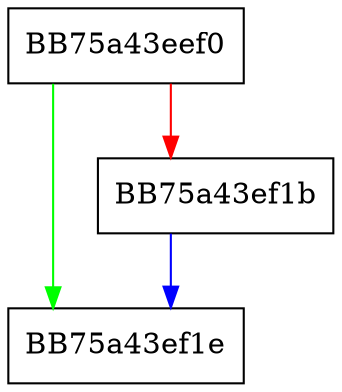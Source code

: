 digraph find {
  node [shape="box"];
  graph [splines=ortho];
  BB75a43eef0 -> BB75a43ef1e [color="green"];
  BB75a43eef0 -> BB75a43ef1b [color="red"];
  BB75a43ef1b -> BB75a43ef1e [color="blue"];
}